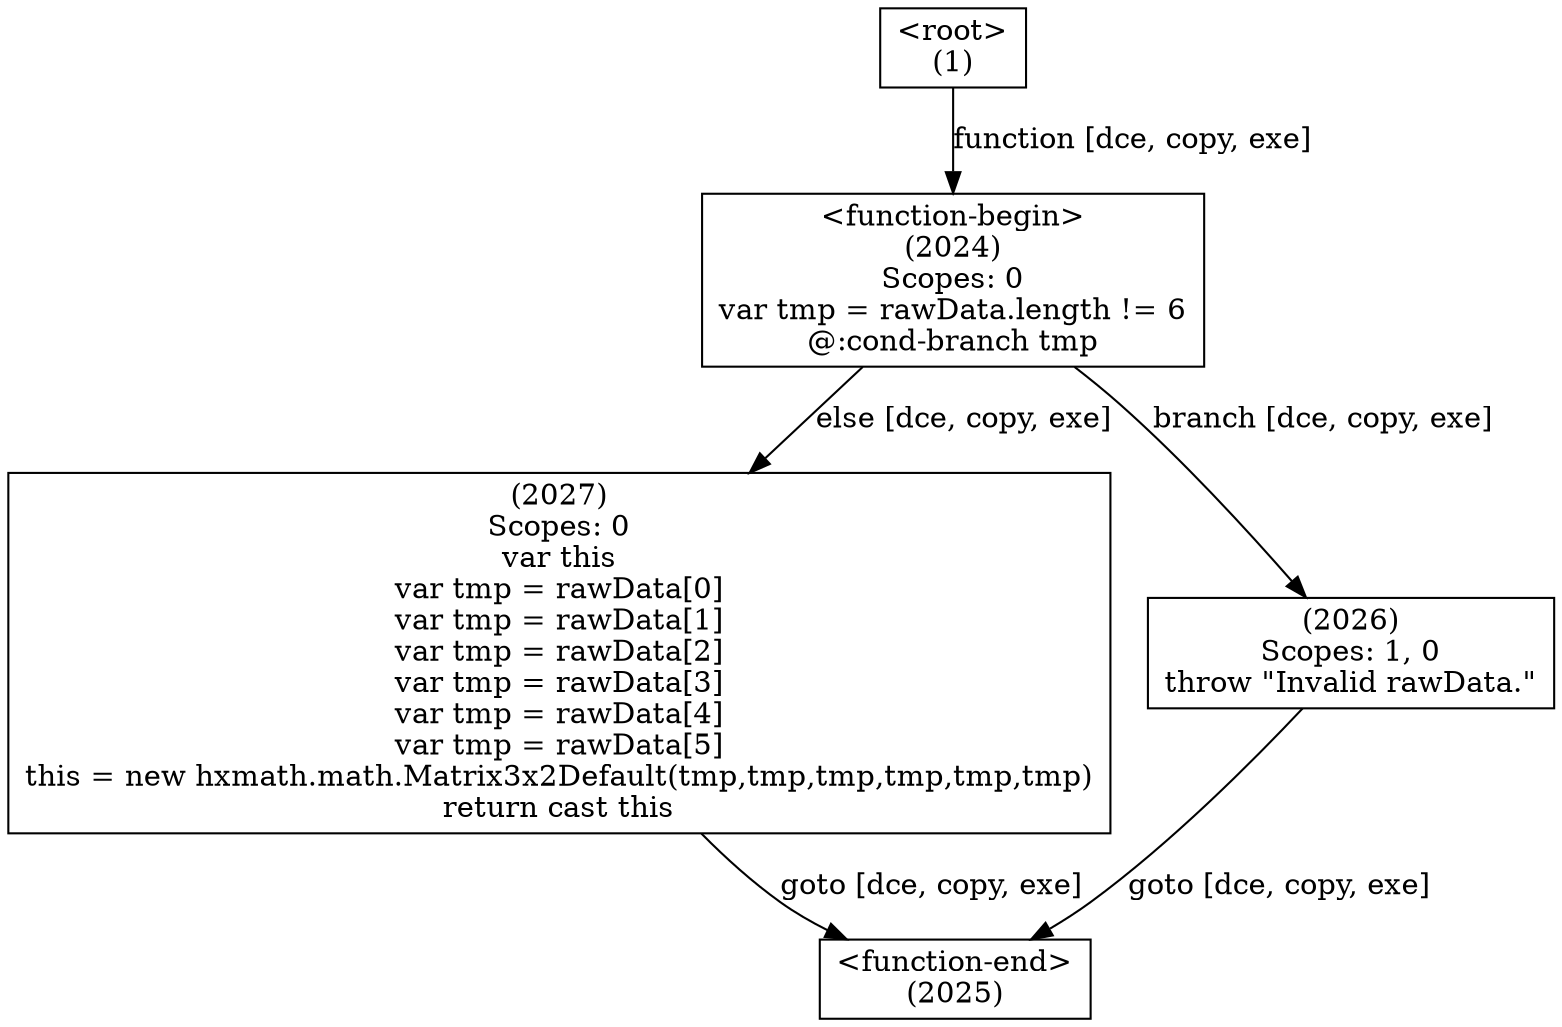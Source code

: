 digraph graphname {
n2027 [shape=box,label="(2027)\nScopes: 0\nvar this\nvar tmp = rawData[0]\nvar tmp = rawData[1]\nvar tmp = rawData[2]\nvar tmp = rawData[3]\nvar tmp = rawData[4]\nvar tmp = rawData[5]\nthis = new hxmath.math.Matrix3x2Default(tmp,tmp,tmp,tmp,tmp,tmp)\nreturn cast this"];
n2026 [shape=box,label="(2026)\nScopes: 1, 0\nthrow \"Invalid rawData.\""];
n2025 [shape=box,label="<function-end>
(2025)"];
n2024 [shape=box,label="<function-begin>
(2024)\nScopes: 0\nvar tmp = rawData.length != 6\n@:cond-branch tmp"];
n1 [shape=box,label="<root>
(1)"];
n1 -> n2024[label="function [dce, copy, exe]"];
n2024 -> n2027[label="else [dce, copy, exe]"];
n2024 -> n2026[label="branch [dce, copy, exe]"];
n2026 -> n2025[label="goto [dce, copy, exe]"];
n2027 -> n2025[label="goto [dce, copy, exe]"];
}
